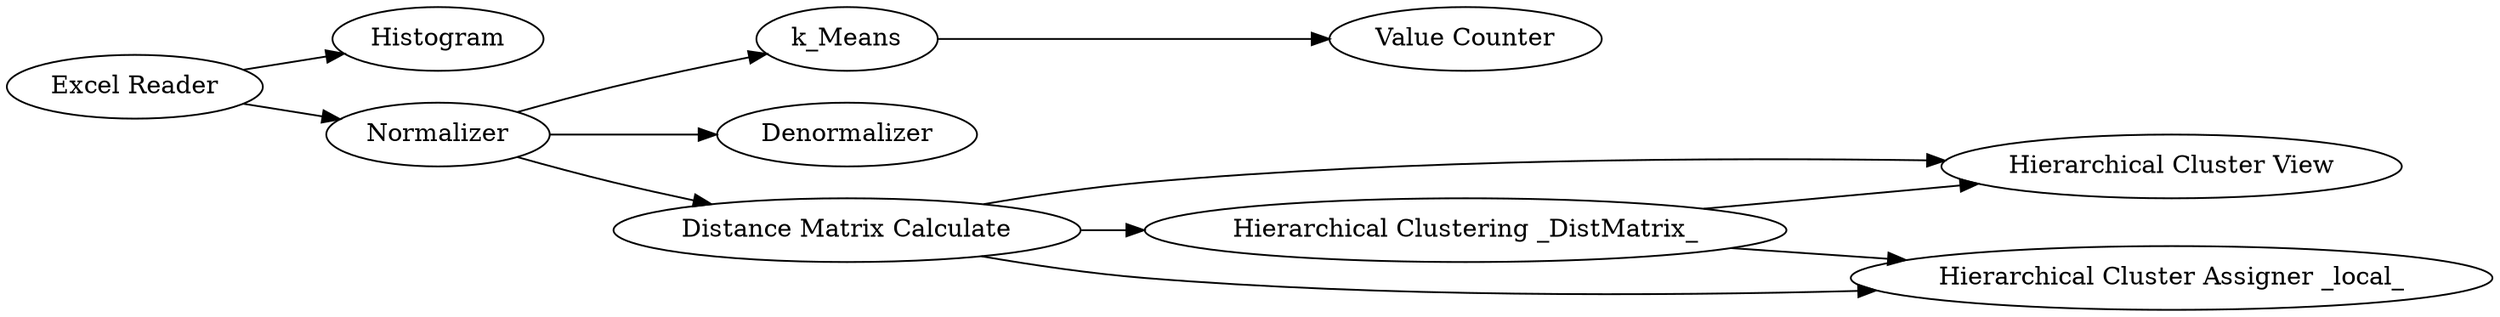 digraph {
	"4416172683542103061_2" [label="Excel Reader"]
	"4416172683542103061_9" [label="Value Counter"]
	"4416172683542103061_4" [label=Histogram]
	"4416172683542103061_11" [label="Hierarchical Cluster View"]
	"4416172683542103061_10" [label="Hierarchical Clustering _DistMatrix_"]
	"4416172683542103061_8" [label=k_Means]
	"4416172683542103061_12" [label="Hierarchical Cluster Assigner _local_"]
	"4416172683542103061_5" [label=Denormalizer]
	"4416172683542103061_7" [label="Distance Matrix Calculate"]
	"4416172683542103061_3" [label=Normalizer]
	"4416172683542103061_7" -> "4416172683542103061_12"
	"4416172683542103061_10" -> "4416172683542103061_12"
	"4416172683542103061_2" -> "4416172683542103061_3"
	"4416172683542103061_7" -> "4416172683542103061_10"
	"4416172683542103061_3" -> "4416172683542103061_5"
	"4416172683542103061_3" -> "4416172683542103061_7"
	"4416172683542103061_7" -> "4416172683542103061_11"
	"4416172683542103061_10" -> "4416172683542103061_11"
	"4416172683542103061_8" -> "4416172683542103061_9"
	"4416172683542103061_3" -> "4416172683542103061_8"
	"4416172683542103061_2" -> "4416172683542103061_4"
	rankdir=LR
}
